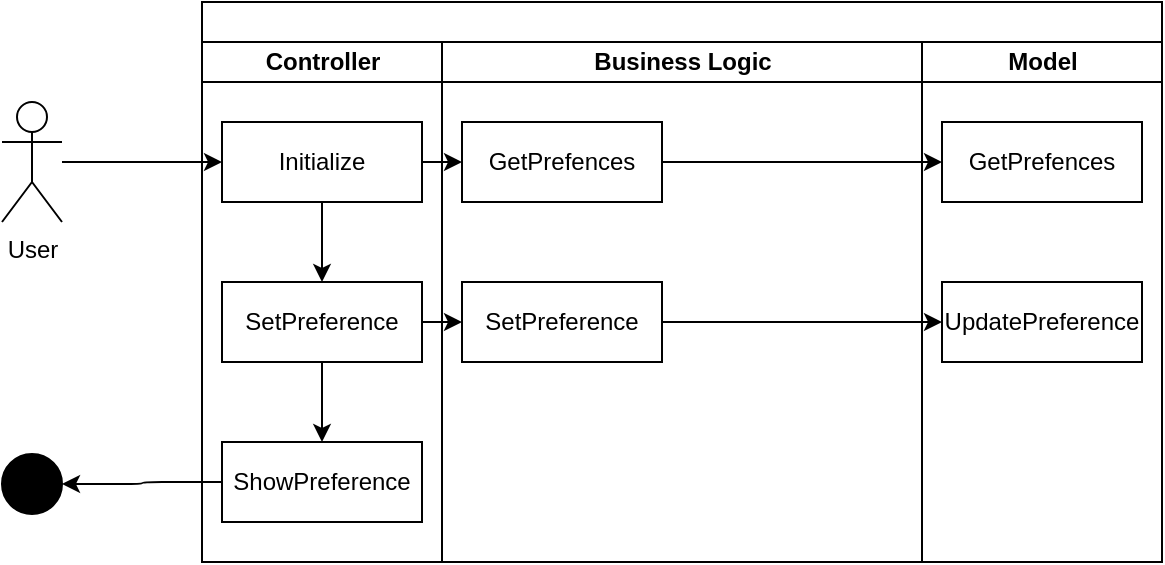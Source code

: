 <mxfile>
    <diagram id="tRai67khdU9_GFUSejPN" name="Page-1">
        <mxGraphModel dx="832" dy="471" grid="1" gridSize="10" guides="1" tooltips="1" connect="1" arrows="1" fold="1" page="1" pageScale="1" pageWidth="850" pageHeight="1100" math="0" shadow="0">
            <root>
                <mxCell id="0"/>
                <mxCell id="1" parent="0"/>
                <mxCell id="2" value="" style="swimlane;childLayout=stackLayout;resizeParent=1;resizeParentMax=0;startSize=20;html=1;" vertex="1" parent="1">
                    <mxGeometry x="230.0" y="100" width="480" height="280" as="geometry"/>
                </mxCell>
                <mxCell id="3" value="Controller" style="swimlane;startSize=20;html=1;" vertex="1" parent="2">
                    <mxGeometry y="20" width="120" height="260" as="geometry"/>
                </mxCell>
                <mxCell id="4" value="" style="edgeStyle=none;html=1;" edge="1" parent="3" source="5" target="7">
                    <mxGeometry relative="1" as="geometry"/>
                </mxCell>
                <mxCell id="5" value="Initialize" style="rounded=0;whiteSpace=wrap;html=1;" vertex="1" parent="3">
                    <mxGeometry x="10" y="40" width="100" height="40" as="geometry"/>
                </mxCell>
                <mxCell id="6" value="" style="edgeStyle=orthogonalEdgeStyle;html=1;fontSize=15;" edge="1" parent="3" source="7" target="8">
                    <mxGeometry relative="1" as="geometry"/>
                </mxCell>
                <mxCell id="7" value="SetPreference" style="rounded=0;whiteSpace=wrap;html=1;" vertex="1" parent="3">
                    <mxGeometry x="10.0" y="120" width="100" height="40" as="geometry"/>
                </mxCell>
                <mxCell id="8" value="ShowPreference" style="rounded=0;whiteSpace=wrap;html=1;" vertex="1" parent="3">
                    <mxGeometry x="10.0" y="200" width="100" height="40" as="geometry"/>
                </mxCell>
                <mxCell id="9" value="Business Logic" style="swimlane;startSize=20;html=1;" vertex="1" parent="2">
                    <mxGeometry x="120" y="20" width="240" height="260" as="geometry"/>
                </mxCell>
                <mxCell id="10" value="SetPreference" style="rounded=0;whiteSpace=wrap;html=1;" vertex="1" parent="9">
                    <mxGeometry x="10.0" y="120" width="100" height="40" as="geometry"/>
                </mxCell>
                <mxCell id="19" value="GetPrefences" style="rounded=0;whiteSpace=wrap;html=1;" vertex="1" parent="9">
                    <mxGeometry x="10.0" y="40" width="100" height="40" as="geometry"/>
                </mxCell>
                <mxCell id="11" value="Model" style="swimlane;startSize=20;html=1;" vertex="1" parent="2">
                    <mxGeometry x="360" y="20" width="120" height="260" as="geometry"/>
                </mxCell>
                <mxCell id="12" value="UpdatePreference" style="rounded=0;whiteSpace=wrap;html=1;" vertex="1" parent="11">
                    <mxGeometry x="10.0" y="120" width="100" height="40" as="geometry"/>
                </mxCell>
                <mxCell id="21" value="GetPrefences" style="rounded=0;whiteSpace=wrap;html=1;" vertex="1" parent="11">
                    <mxGeometry x="10.0" y="40" width="100" height="40" as="geometry"/>
                </mxCell>
                <mxCell id="13" value="" style="edgeStyle=none;html=1;" edge="1" parent="2" source="7" target="10">
                    <mxGeometry relative="1" as="geometry"/>
                </mxCell>
                <mxCell id="14" style="edgeStyle=none;html=1;" edge="1" parent="2" source="10" target="12">
                    <mxGeometry relative="1" as="geometry"/>
                </mxCell>
                <mxCell id="20" value="" style="edgeStyle=none;html=1;" edge="1" parent="2" source="5" target="19">
                    <mxGeometry relative="1" as="geometry"/>
                </mxCell>
                <mxCell id="22" value="" style="edgeStyle=none;html=1;" edge="1" parent="2" source="19" target="21">
                    <mxGeometry relative="1" as="geometry"/>
                </mxCell>
                <mxCell id="15" style="edgeStyle=none;html=1;" edge="1" source="16" target="5" parent="1">
                    <mxGeometry relative="1" as="geometry"/>
                </mxCell>
                <mxCell id="16" value="User" style="shape=umlActor;verticalLabelPosition=bottom;verticalAlign=top;html=1;outlineConnect=0;" vertex="1" parent="1">
                    <mxGeometry x="130" y="150" width="30" height="60" as="geometry"/>
                </mxCell>
                <mxCell id="17" value="" style="ellipse;fillColor=strokeColor;fontSize=15;" vertex="1" parent="1">
                    <mxGeometry x="130" y="326" width="30" height="30" as="geometry"/>
                </mxCell>
                <mxCell id="18" style="edgeStyle=orthogonalEdgeStyle;html=1;fontSize=15;" edge="1" source="8" target="17" parent="1">
                    <mxGeometry relative="1" as="geometry"/>
                </mxCell>
            </root>
        </mxGraphModel>
    </diagram>
</mxfile>